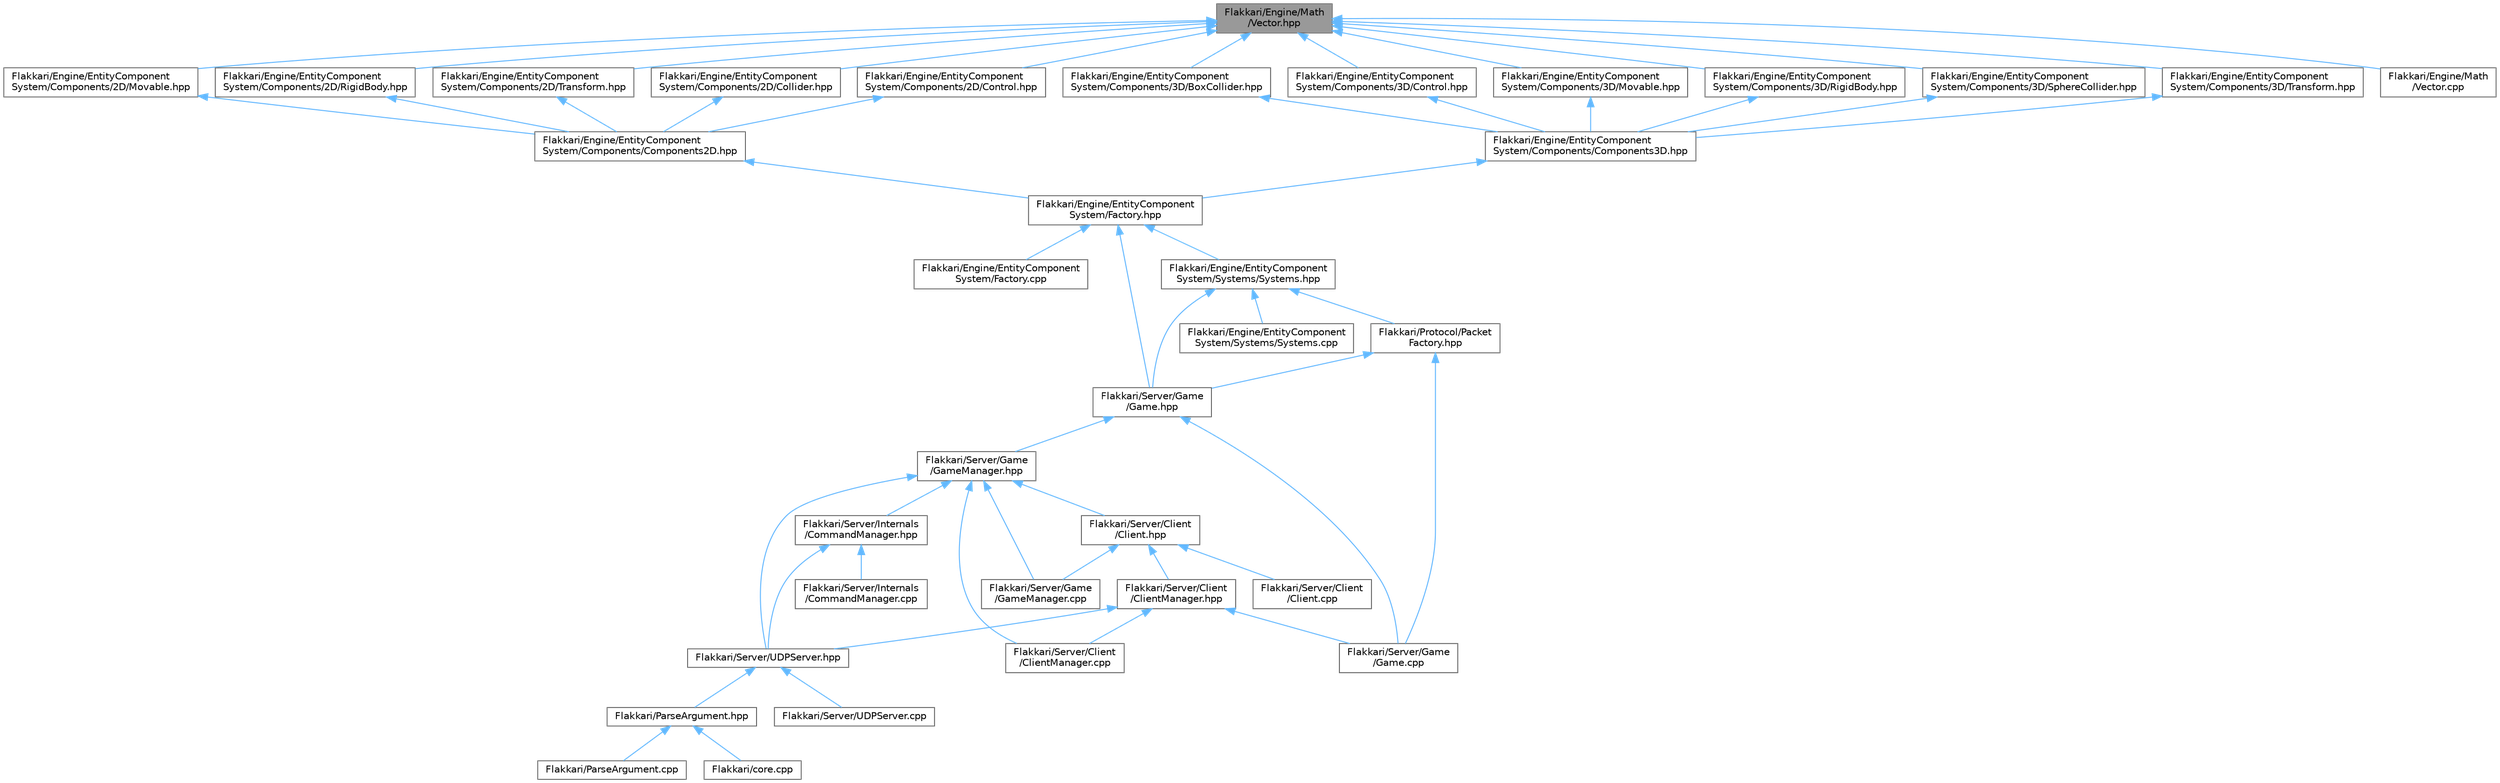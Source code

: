 digraph "Flakkari/Engine/Math/Vector.hpp"
{
 // LATEX_PDF_SIZE
  bgcolor="transparent";
  edge [fontname=Helvetica,fontsize=10,labelfontname=Helvetica,labelfontsize=10];
  node [fontname=Helvetica,fontsize=10,shape=box,height=0.2,width=0.4];
  Node1 [id="Node000001",label="Flakkari/Engine/Math\l/Vector.hpp",height=0.2,width=0.4,color="gray40", fillcolor="grey60", style="filled", fontcolor="black",tooltip=" "];
  Node1 -> Node2 [id="edge1_Node000001_Node000002",dir="back",color="steelblue1",style="solid",tooltip=" "];
  Node2 [id="Node000002",label="Flakkari/Engine/EntityComponent\lSystem/Components/2D/Collider.hpp",height=0.2,width=0.4,color="grey40", fillcolor="white", style="filled",URL="$dd/d5f/Collider_8hpp.html",tooltip=" "];
  Node2 -> Node3 [id="edge2_Node000002_Node000003",dir="back",color="steelblue1",style="solid",tooltip=" "];
  Node3 [id="Node000003",label="Flakkari/Engine/EntityComponent\lSystem/Components/Components2D.hpp",height=0.2,width=0.4,color="grey40", fillcolor="white", style="filled",URL="$d0/d43/Components2D_8hpp.html",tooltip=" "];
  Node3 -> Node4 [id="edge3_Node000003_Node000004",dir="back",color="steelblue1",style="solid",tooltip=" "];
  Node4 [id="Node000004",label="Flakkari/Engine/EntityComponent\lSystem/Factory.hpp",height=0.2,width=0.4,color="grey40", fillcolor="white", style="filled",URL="$d5/d03/Factory_8hpp.html",tooltip=" "];
  Node4 -> Node5 [id="edge4_Node000004_Node000005",dir="back",color="steelblue1",style="solid",tooltip=" "];
  Node5 [id="Node000005",label="Flakkari/Engine/EntityComponent\lSystem/Factory.cpp",height=0.2,width=0.4,color="grey40", fillcolor="white", style="filled",URL="$d8/d5f/Factory_8cpp.html",tooltip=" "];
  Node4 -> Node6 [id="edge5_Node000004_Node000006",dir="back",color="steelblue1",style="solid",tooltip=" "];
  Node6 [id="Node000006",label="Flakkari/Engine/EntityComponent\lSystem/Systems/Systems.hpp",height=0.2,width=0.4,color="grey40", fillcolor="white", style="filled",URL="$d8/d3d/Systems_8hpp.html",tooltip=" "];
  Node6 -> Node7 [id="edge6_Node000006_Node000007",dir="back",color="steelblue1",style="solid",tooltip=" "];
  Node7 [id="Node000007",label="Flakkari/Engine/EntityComponent\lSystem/Systems/Systems.cpp",height=0.2,width=0.4,color="grey40", fillcolor="white", style="filled",URL="$d1/da0/Systems_8cpp.html",tooltip=" "];
  Node6 -> Node8 [id="edge7_Node000006_Node000008",dir="back",color="steelblue1",style="solid",tooltip=" "];
  Node8 [id="Node000008",label="Flakkari/Protocol/Packet\lFactory.hpp",height=0.2,width=0.4,color="grey40", fillcolor="white", style="filled",URL="$d7/d61/PacketFactory_8hpp.html",tooltip=" "];
  Node8 -> Node9 [id="edge8_Node000008_Node000009",dir="back",color="steelblue1",style="solid",tooltip=" "];
  Node9 [id="Node000009",label="Flakkari/Server/Game\l/Game.cpp",height=0.2,width=0.4,color="grey40", fillcolor="white", style="filled",URL="$d0/dc4/Game_8cpp.html",tooltip=" "];
  Node8 -> Node10 [id="edge9_Node000008_Node000010",dir="back",color="steelblue1",style="solid",tooltip=" "];
  Node10 [id="Node000010",label="Flakkari/Server/Game\l/Game.hpp",height=0.2,width=0.4,color="grey40", fillcolor="white", style="filled",URL="$d5/d4b/Game_8hpp.html",tooltip=" "];
  Node10 -> Node9 [id="edge10_Node000010_Node000009",dir="back",color="steelblue1",style="solid",tooltip=" "];
  Node10 -> Node11 [id="edge11_Node000010_Node000011",dir="back",color="steelblue1",style="solid",tooltip=" "];
  Node11 [id="Node000011",label="Flakkari/Server/Game\l/GameManager.hpp",height=0.2,width=0.4,color="grey40", fillcolor="white", style="filled",URL="$d6/d27/GameManager_8hpp.html",tooltip=" "];
  Node11 -> Node12 [id="edge12_Node000011_Node000012",dir="back",color="steelblue1",style="solid",tooltip=" "];
  Node12 [id="Node000012",label="Flakkari/Server/Client\l/Client.hpp",height=0.2,width=0.4,color="grey40", fillcolor="white", style="filled",URL="$d3/d8e/Client_8hpp.html",tooltip=" "];
  Node12 -> Node13 [id="edge13_Node000012_Node000013",dir="back",color="steelblue1",style="solid",tooltip=" "];
  Node13 [id="Node000013",label="Flakkari/Server/Client\l/Client.cpp",height=0.2,width=0.4,color="grey40", fillcolor="white", style="filled",URL="$dc/d4f/Client_8cpp.html",tooltip=" "];
  Node12 -> Node14 [id="edge14_Node000012_Node000014",dir="back",color="steelblue1",style="solid",tooltip=" "];
  Node14 [id="Node000014",label="Flakkari/Server/Client\l/ClientManager.hpp",height=0.2,width=0.4,color="grey40", fillcolor="white", style="filled",URL="$d8/dff/ClientManager_8hpp.html",tooltip=" "];
  Node14 -> Node15 [id="edge15_Node000014_Node000015",dir="back",color="steelblue1",style="solid",tooltip=" "];
  Node15 [id="Node000015",label="Flakkari/Server/Client\l/ClientManager.cpp",height=0.2,width=0.4,color="grey40", fillcolor="white", style="filled",URL="$d9/d36/ClientManager_8cpp.html",tooltip=" "];
  Node14 -> Node9 [id="edge16_Node000014_Node000009",dir="back",color="steelblue1",style="solid",tooltip=" "];
  Node14 -> Node16 [id="edge17_Node000014_Node000016",dir="back",color="steelblue1",style="solid",tooltip=" "];
  Node16 [id="Node000016",label="Flakkari/Server/UDPServer.hpp",height=0.2,width=0.4,color="grey40", fillcolor="white", style="filled",URL="$d6/de9/UDPServer_8hpp.html",tooltip=" "];
  Node16 -> Node17 [id="edge18_Node000016_Node000017",dir="back",color="steelblue1",style="solid",tooltip=" "];
  Node17 [id="Node000017",label="Flakkari/ParseArgument.hpp",height=0.2,width=0.4,color="grey40", fillcolor="white", style="filled",URL="$d7/d94/ParseArgument_8hpp.html",tooltip=" "];
  Node17 -> Node18 [id="edge19_Node000017_Node000018",dir="back",color="steelblue1",style="solid",tooltip=" "];
  Node18 [id="Node000018",label="Flakkari/ParseArgument.cpp",height=0.2,width=0.4,color="grey40", fillcolor="white", style="filled",URL="$d1/d3f/ParseArgument_8cpp.html",tooltip=" "];
  Node17 -> Node19 [id="edge20_Node000017_Node000019",dir="back",color="steelblue1",style="solid",tooltip=" "];
  Node19 [id="Node000019",label="Flakkari/core.cpp",height=0.2,width=0.4,color="grey40", fillcolor="white", style="filled",URL="$da/de0/core_8cpp.html",tooltip=" "];
  Node16 -> Node20 [id="edge21_Node000016_Node000020",dir="back",color="steelblue1",style="solid",tooltip=" "];
  Node20 [id="Node000020",label="Flakkari/Server/UDPServer.cpp",height=0.2,width=0.4,color="grey40", fillcolor="white", style="filled",URL="$dd/dae/UDPServer_8cpp.html",tooltip=" "];
  Node12 -> Node21 [id="edge22_Node000012_Node000021",dir="back",color="steelblue1",style="solid",tooltip=" "];
  Node21 [id="Node000021",label="Flakkari/Server/Game\l/GameManager.cpp",height=0.2,width=0.4,color="grey40", fillcolor="white", style="filled",URL="$dc/dd7/GameManager_8cpp.html",tooltip=" "];
  Node11 -> Node15 [id="edge23_Node000011_Node000015",dir="back",color="steelblue1",style="solid",tooltip=" "];
  Node11 -> Node21 [id="edge24_Node000011_Node000021",dir="back",color="steelblue1",style="solid",tooltip=" "];
  Node11 -> Node22 [id="edge25_Node000011_Node000022",dir="back",color="steelblue1",style="solid",tooltip=" "];
  Node22 [id="Node000022",label="Flakkari/Server/Internals\l/CommandManager.hpp",height=0.2,width=0.4,color="grey40", fillcolor="white", style="filled",URL="$d9/dae/CommandManager_8hpp.html",tooltip=" "];
  Node22 -> Node23 [id="edge26_Node000022_Node000023",dir="back",color="steelblue1",style="solid",tooltip=" "];
  Node23 [id="Node000023",label="Flakkari/Server/Internals\l/CommandManager.cpp",height=0.2,width=0.4,color="grey40", fillcolor="white", style="filled",URL="$d4/dea/CommandManager_8cpp.html",tooltip=" "];
  Node22 -> Node16 [id="edge27_Node000022_Node000016",dir="back",color="steelblue1",style="solid",tooltip=" "];
  Node11 -> Node16 [id="edge28_Node000011_Node000016",dir="back",color="steelblue1",style="solid",tooltip=" "];
  Node6 -> Node10 [id="edge29_Node000006_Node000010",dir="back",color="steelblue1",style="solid",tooltip=" "];
  Node4 -> Node10 [id="edge30_Node000004_Node000010",dir="back",color="steelblue1",style="solid",tooltip=" "];
  Node1 -> Node24 [id="edge31_Node000001_Node000024",dir="back",color="steelblue1",style="solid",tooltip=" "];
  Node24 [id="Node000024",label="Flakkari/Engine/EntityComponent\lSystem/Components/2D/Control.hpp",height=0.2,width=0.4,color="grey40", fillcolor="white", style="filled",URL="$d5/d59/2D_2Control_8hpp.html",tooltip=" "];
  Node24 -> Node3 [id="edge32_Node000024_Node000003",dir="back",color="steelblue1",style="solid",tooltip=" "];
  Node1 -> Node25 [id="edge33_Node000001_Node000025",dir="back",color="steelblue1",style="solid",tooltip=" "];
  Node25 [id="Node000025",label="Flakkari/Engine/EntityComponent\lSystem/Components/2D/Movable.hpp",height=0.2,width=0.4,color="grey40", fillcolor="white", style="filled",URL="$d6/d02/2D_2Movable_8hpp.html",tooltip=" "];
  Node25 -> Node3 [id="edge34_Node000025_Node000003",dir="back",color="steelblue1",style="solid",tooltip=" "];
  Node1 -> Node26 [id="edge35_Node000001_Node000026",dir="back",color="steelblue1",style="solid",tooltip=" "];
  Node26 [id="Node000026",label="Flakkari/Engine/EntityComponent\lSystem/Components/2D/RigidBody.hpp",height=0.2,width=0.4,color="grey40", fillcolor="white", style="filled",URL="$d9/df7/2D_2RigidBody_8hpp.html",tooltip=" "];
  Node26 -> Node3 [id="edge36_Node000026_Node000003",dir="back",color="steelblue1",style="solid",tooltip=" "];
  Node1 -> Node27 [id="edge37_Node000001_Node000027",dir="back",color="steelblue1",style="solid",tooltip=" "];
  Node27 [id="Node000027",label="Flakkari/Engine/EntityComponent\lSystem/Components/2D/Transform.hpp",height=0.2,width=0.4,color="grey40", fillcolor="white", style="filled",URL="$d2/db8/2D_2Transform_8hpp.html",tooltip=" "];
  Node27 -> Node3 [id="edge38_Node000027_Node000003",dir="back",color="steelblue1",style="solid",tooltip=" "];
  Node1 -> Node28 [id="edge39_Node000001_Node000028",dir="back",color="steelblue1",style="solid",tooltip=" "];
  Node28 [id="Node000028",label="Flakkari/Engine/EntityComponent\lSystem/Components/3D/BoxCollider.hpp",height=0.2,width=0.4,color="grey40", fillcolor="white", style="filled",URL="$d2/df3/BoxCollider_8hpp.html",tooltip=" "];
  Node28 -> Node29 [id="edge40_Node000028_Node000029",dir="back",color="steelblue1",style="solid",tooltip=" "];
  Node29 [id="Node000029",label="Flakkari/Engine/EntityComponent\lSystem/Components/Components3D.hpp",height=0.2,width=0.4,color="grey40", fillcolor="white", style="filled",URL="$df/d72/Components3D_8hpp.html",tooltip=" "];
  Node29 -> Node4 [id="edge41_Node000029_Node000004",dir="back",color="steelblue1",style="solid",tooltip=" "];
  Node1 -> Node30 [id="edge42_Node000001_Node000030",dir="back",color="steelblue1",style="solid",tooltip=" "];
  Node30 [id="Node000030",label="Flakkari/Engine/EntityComponent\lSystem/Components/3D/Control.hpp",height=0.2,width=0.4,color="grey40", fillcolor="white", style="filled",URL="$d2/d89/3D_2Control_8hpp.html",tooltip=" "];
  Node30 -> Node29 [id="edge43_Node000030_Node000029",dir="back",color="steelblue1",style="solid",tooltip=" "];
  Node1 -> Node31 [id="edge44_Node000001_Node000031",dir="back",color="steelblue1",style="solid",tooltip=" "];
  Node31 [id="Node000031",label="Flakkari/Engine/EntityComponent\lSystem/Components/3D/Movable.hpp",height=0.2,width=0.4,color="grey40", fillcolor="white", style="filled",URL="$d6/d80/3D_2Movable_8hpp.html",tooltip=" "];
  Node31 -> Node29 [id="edge45_Node000031_Node000029",dir="back",color="steelblue1",style="solid",tooltip=" "];
  Node1 -> Node32 [id="edge46_Node000001_Node000032",dir="back",color="steelblue1",style="solid",tooltip=" "];
  Node32 [id="Node000032",label="Flakkari/Engine/EntityComponent\lSystem/Components/3D/RigidBody.hpp",height=0.2,width=0.4,color="grey40", fillcolor="white", style="filled",URL="$d9/d45/3D_2RigidBody_8hpp.html",tooltip=" "];
  Node32 -> Node29 [id="edge47_Node000032_Node000029",dir="back",color="steelblue1",style="solid",tooltip=" "];
  Node1 -> Node33 [id="edge48_Node000001_Node000033",dir="back",color="steelblue1",style="solid",tooltip=" "];
  Node33 [id="Node000033",label="Flakkari/Engine/EntityComponent\lSystem/Components/3D/SphereCollider.hpp",height=0.2,width=0.4,color="grey40", fillcolor="white", style="filled",URL="$d5/dd5/SphereCollider_8hpp.html",tooltip=" "];
  Node33 -> Node29 [id="edge49_Node000033_Node000029",dir="back",color="steelblue1",style="solid",tooltip=" "];
  Node1 -> Node34 [id="edge50_Node000001_Node000034",dir="back",color="steelblue1",style="solid",tooltip=" "];
  Node34 [id="Node000034",label="Flakkari/Engine/EntityComponent\lSystem/Components/3D/Transform.hpp",height=0.2,width=0.4,color="grey40", fillcolor="white", style="filled",URL="$dc/d08/3D_2Transform_8hpp.html",tooltip=" "];
  Node34 -> Node29 [id="edge51_Node000034_Node000029",dir="back",color="steelblue1",style="solid",tooltip=" "];
  Node1 -> Node35 [id="edge52_Node000001_Node000035",dir="back",color="steelblue1",style="solid",tooltip=" "];
  Node35 [id="Node000035",label="Flakkari/Engine/Math\l/Vector.cpp",height=0.2,width=0.4,color="grey40", fillcolor="white", style="filled",URL="$dd/d4e/Vector_8cpp.html",tooltip=" "];
}
